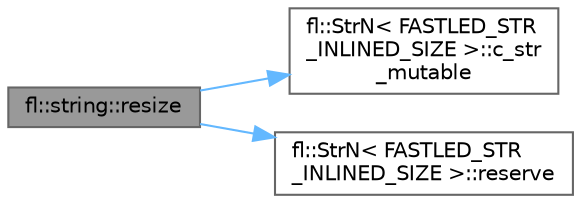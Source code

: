digraph "fl::string::resize"
{
 // INTERACTIVE_SVG=YES
 // LATEX_PDF_SIZE
  bgcolor="transparent";
  edge [fontname=Helvetica,fontsize=10,labelfontname=Helvetica,labelfontsize=10];
  node [fontname=Helvetica,fontsize=10,shape=box,height=0.2,width=0.4];
  rankdir="LR";
  Node1 [id="Node000001",label="fl::string::resize",height=0.2,width=0.4,color="gray40", fillcolor="grey60", style="filled", fontcolor="black",tooltip=" "];
  Node1 -> Node2 [id="edge1_Node000001_Node000002",color="steelblue1",style="solid",tooltip=" "];
  Node2 [id="Node000002",label="fl::StrN\< FASTLED_STR\l_INLINED_SIZE \>::c_str\l_mutable",height=0.2,width=0.4,color="grey40", fillcolor="white", style="filled",URL="$dc/d96/classfl_1_1_str_n_a264b8b70d3366d978ad984aba4930561.html#a264b8b70d3366d978ad984aba4930561",tooltip=" "];
  Node1 -> Node3 [id="edge2_Node000001_Node000003",color="steelblue1",style="solid",tooltip=" "];
  Node3 [id="Node000003",label="fl::StrN\< FASTLED_STR\l_INLINED_SIZE \>::reserve",height=0.2,width=0.4,color="grey40", fillcolor="white", style="filled",URL="$dc/d96/classfl_1_1_str_n_a33038285d820738ba7ca0af8e8b62927.html#a33038285d820738ba7ca0af8e8b62927",tooltip=" "];
}
